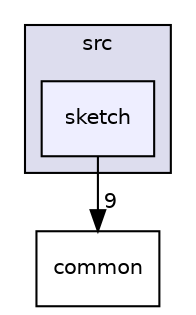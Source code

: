 digraph "src/sketch" {
  compound=true
  node [ fontsize="10", fontname="Helvetica"];
  edge [ labelfontsize="10", labelfontname="Helvetica"];
  subgraph clusterdir_68267d1309a1af8e8297ef4c3efbcdba {
    graph [ bgcolor="#ddddee", pencolor="black", label="src" fontname="Helvetica", fontsize="10", URL="dir_68267d1309a1af8e8297ef4c3efbcdba.html"]
  dir_ef43dc1024c8c688fd3275ab544df33f [shape=box, label="sketch", style="filled", fillcolor="#eeeeff", pencolor="black", URL="dir_ef43dc1024c8c688fd3275ab544df33f.html"];
  }
  dir_fdedb0aba14d44ce9d99bc100e026e6a [shape=box label="common" URL="dir_fdedb0aba14d44ce9d99bc100e026e6a.html"];
  dir_ef43dc1024c8c688fd3275ab544df33f->dir_fdedb0aba14d44ce9d99bc100e026e6a [headlabel="9", labeldistance=1.5 headhref="dir_000006_000003.html"];
}
